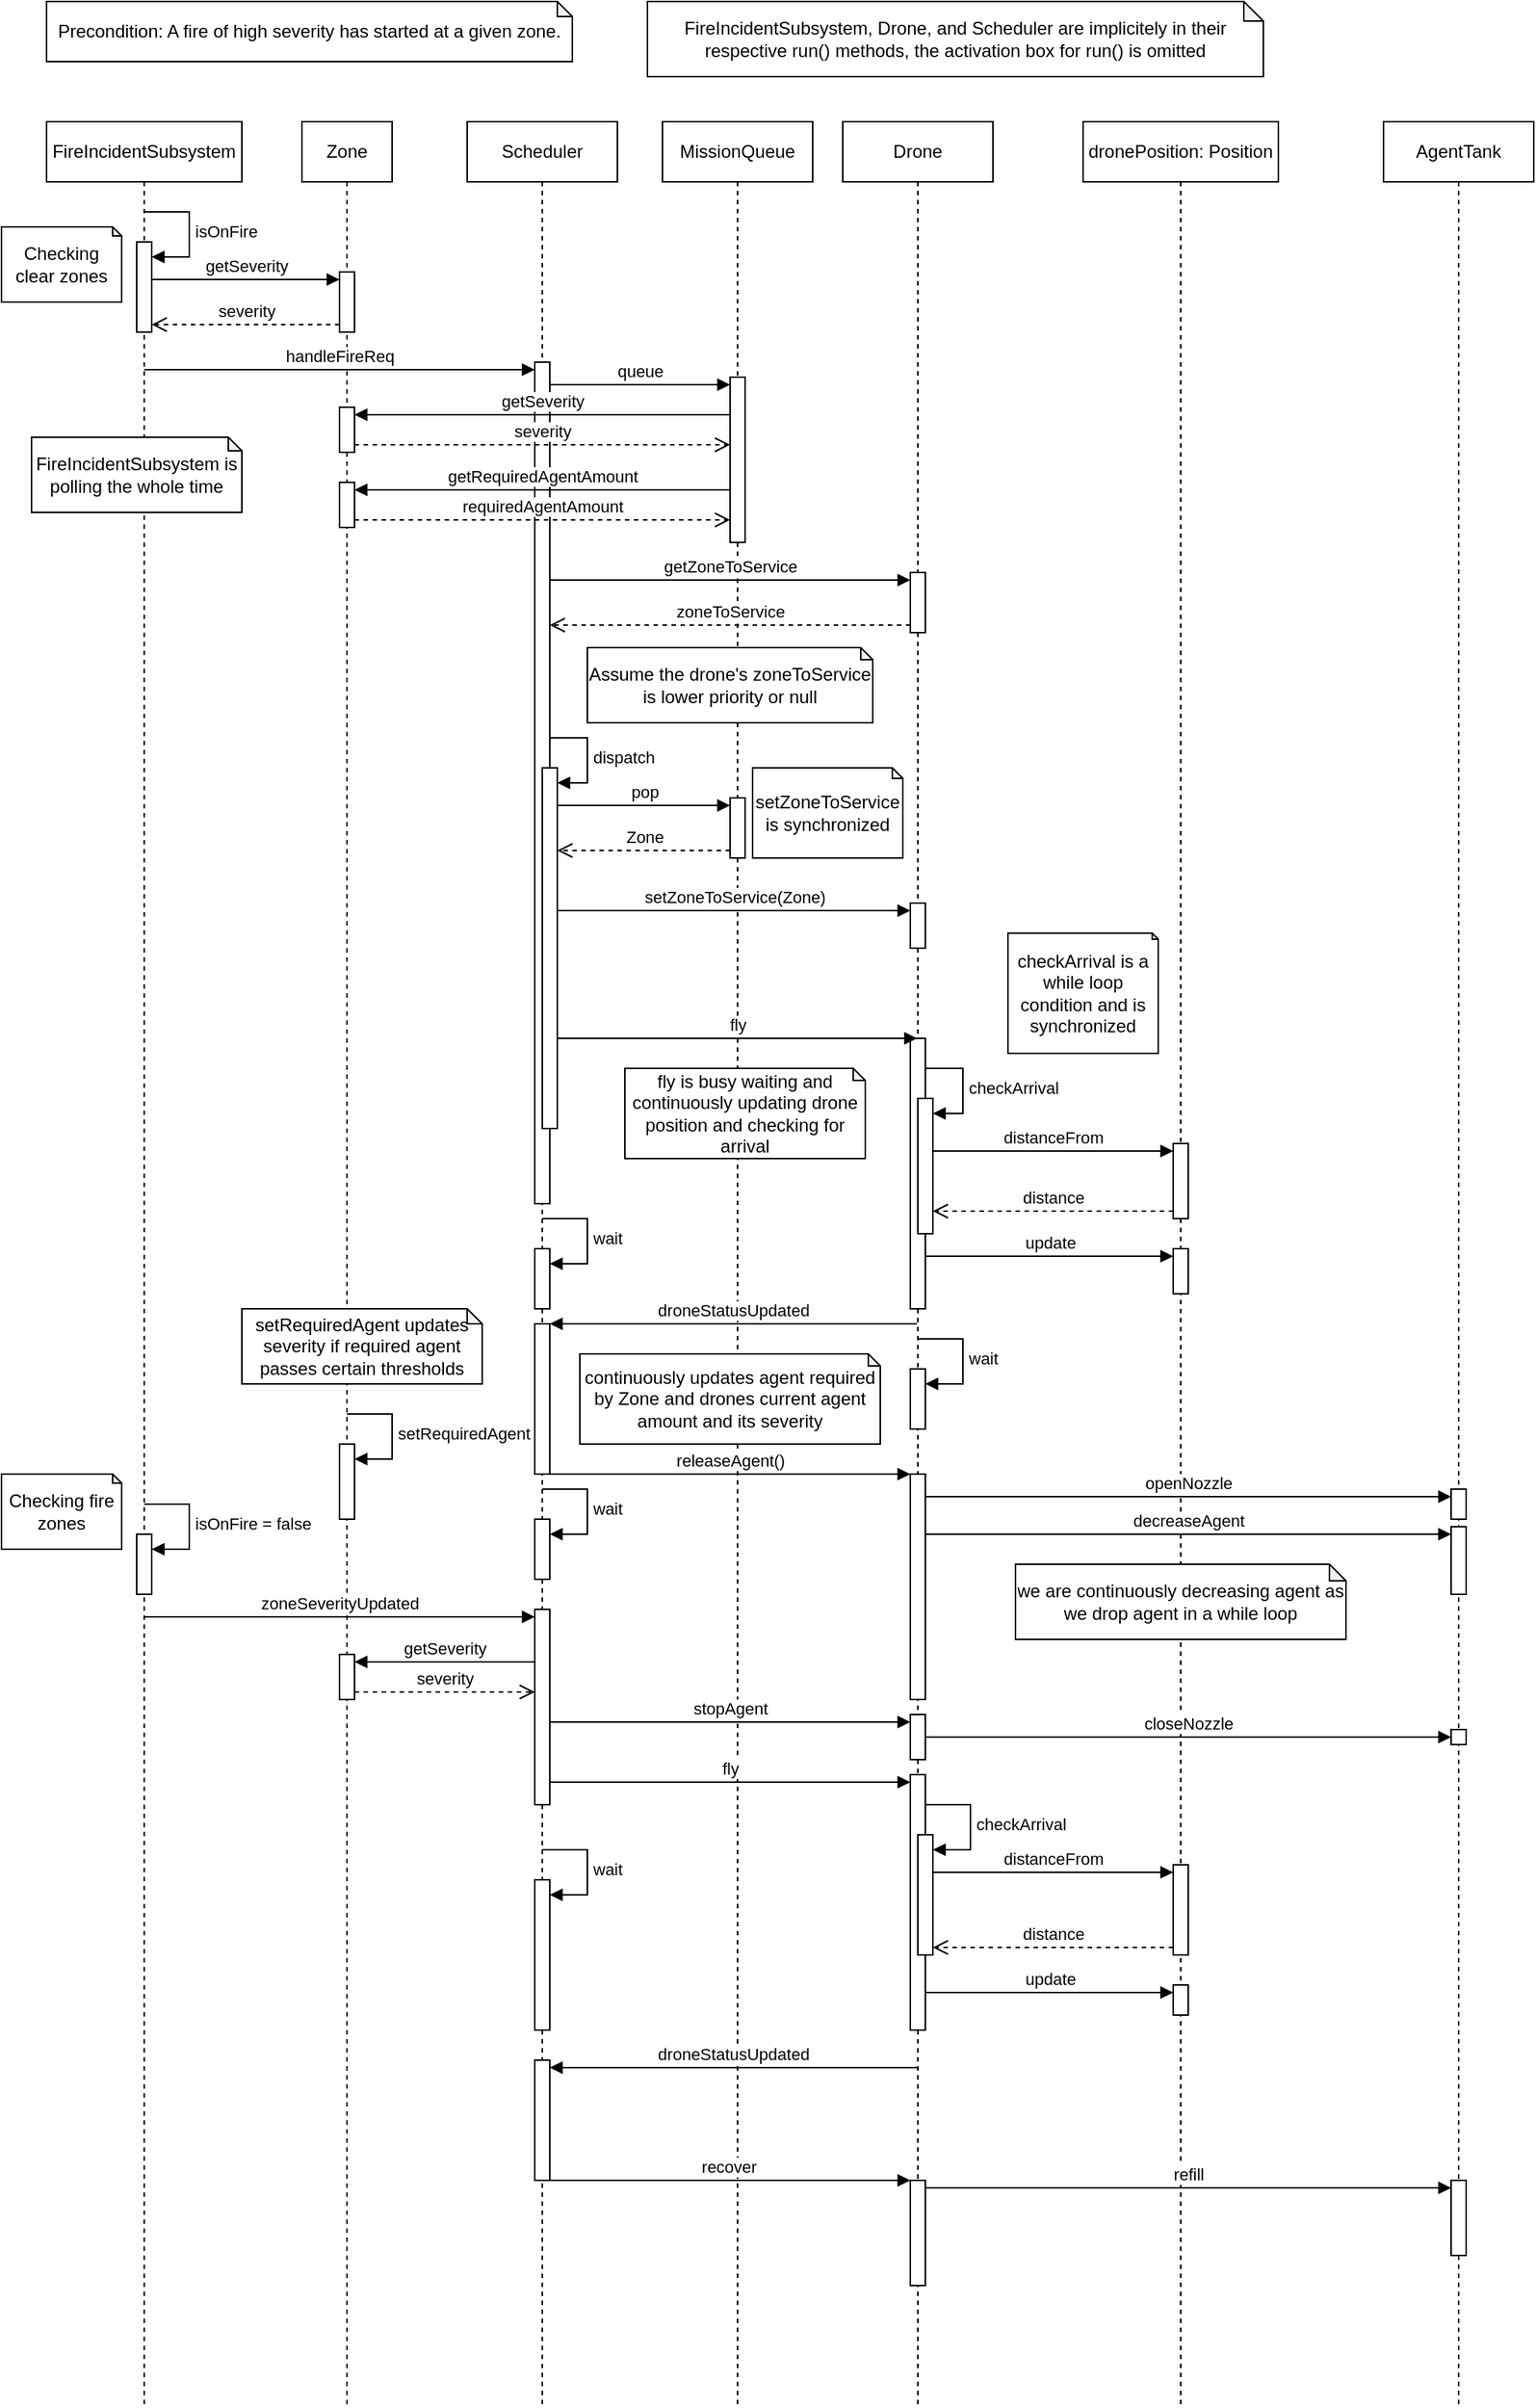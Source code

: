 <mxfile version="26.0.4">
  <diagram name="Page-1" id="2YBvvXClWsGukQMizWep">
    <mxGraphModel dx="1480" dy="866" grid="1" gridSize="10" guides="1" tooltips="1" connect="1" arrows="1" fold="1" page="1" pageScale="1" pageWidth="850" pageHeight="1100" math="0" shadow="0">
      <root>
        <mxCell id="0" />
        <mxCell id="1" parent="0" />
        <mxCell id="GcDJuWTbuOkvY3Uvuqt4-2" value="Precondition: A fire of high severity has started at a given zone." style="shape=note;whiteSpace=wrap;html=1;backgroundOutline=1;darkOpacity=0.05;size=10;" parent="1" vertex="1">
          <mxGeometry x="40" y="40" width="350" height="40" as="geometry" />
        </mxCell>
        <mxCell id="GcDJuWTbuOkvY3Uvuqt4-3" value="FireIncidentSubsystem" style="shape=umlLifeline;perimeter=lifelinePerimeter;whiteSpace=wrap;html=1;container=1;dropTarget=0;collapsible=0;recursiveResize=0;outlineConnect=0;portConstraint=eastwest;newEdgeStyle={&quot;curved&quot;:0,&quot;rounded&quot;:0};" parent="1" vertex="1">
          <mxGeometry x="40" y="120" width="130" height="1520" as="geometry" />
        </mxCell>
        <mxCell id="GcDJuWTbuOkvY3Uvuqt4-4" value="" style="html=1;points=[[0,0,0,0,5],[0,1,0,0,-5],[1,0,0,0,5],[1,1,0,0,-5]];perimeter=orthogonalPerimeter;outlineConnect=0;targetShapes=umlLifeline;portConstraint=eastwest;newEdgeStyle={&quot;curved&quot;:0,&quot;rounded&quot;:0};" parent="GcDJuWTbuOkvY3Uvuqt4-3" vertex="1">
          <mxGeometry x="60" y="80" width="10" height="60" as="geometry" />
        </mxCell>
        <mxCell id="GcDJuWTbuOkvY3Uvuqt4-5" value="isOnFire" style="html=1;align=left;spacingLeft=2;endArrow=block;rounded=0;edgeStyle=orthogonalEdgeStyle;curved=0;rounded=0;" parent="GcDJuWTbuOkvY3Uvuqt4-3" target="GcDJuWTbuOkvY3Uvuqt4-4" edge="1">
          <mxGeometry x="-0.005" relative="1" as="geometry">
            <mxPoint x="65" y="60" as="sourcePoint" />
            <Array as="points">
              <mxPoint x="95" y="90" />
            </Array>
            <mxPoint as="offset" />
          </mxGeometry>
        </mxCell>
        <mxCell id="5X1Nlz9ADcGjgEYF6k70-11" value="" style="html=1;points=[[0,0,0,0,5],[0,1,0,0,-5],[1,0,0,0,5],[1,1,0,0,-5]];perimeter=orthogonalPerimeter;outlineConnect=0;targetShapes=umlLifeline;portConstraint=eastwest;newEdgeStyle={&quot;curved&quot;:0,&quot;rounded&quot;:0};" parent="GcDJuWTbuOkvY3Uvuqt4-3" vertex="1">
          <mxGeometry x="60" y="940" width="10" height="40" as="geometry" />
        </mxCell>
        <mxCell id="5X1Nlz9ADcGjgEYF6k70-12" value="isOnFire = false" style="html=1;align=left;spacingLeft=2;endArrow=block;rounded=0;edgeStyle=orthogonalEdgeStyle;curved=0;rounded=0;" parent="GcDJuWTbuOkvY3Uvuqt4-3" target="5X1Nlz9ADcGjgEYF6k70-11" edge="1">
          <mxGeometry relative="1" as="geometry">
            <mxPoint x="65" y="920" as="sourcePoint" />
            <Array as="points">
              <mxPoint x="95" y="950" />
            </Array>
          </mxGeometry>
        </mxCell>
        <mxCell id="GcDJuWTbuOkvY3Uvuqt4-6" value="Zone" style="shape=umlLifeline;perimeter=lifelinePerimeter;whiteSpace=wrap;html=1;container=1;dropTarget=0;collapsible=0;recursiveResize=0;outlineConnect=0;portConstraint=eastwest;newEdgeStyle={&quot;curved&quot;:0,&quot;rounded&quot;:0};" parent="1" vertex="1">
          <mxGeometry x="210" y="120" width="60" height="1520" as="geometry" />
        </mxCell>
        <mxCell id="GcDJuWTbuOkvY3Uvuqt4-10" value="" style="html=1;points=[[0,0,0,0,5],[0,1,0,0,-5],[1,0,0,0,5],[1,1,0,0,-5]];perimeter=orthogonalPerimeter;outlineConnect=0;targetShapes=umlLifeline;portConstraint=eastwest;newEdgeStyle={&quot;curved&quot;:0,&quot;rounded&quot;:0};" parent="GcDJuWTbuOkvY3Uvuqt4-6" vertex="1">
          <mxGeometry x="25" y="100" width="10" height="40" as="geometry" />
        </mxCell>
        <mxCell id="GcDJuWTbuOkvY3Uvuqt4-29" value="" style="html=1;points=[[0,0,0,0,5],[0,1,0,0,-5],[1,0,0,0,5],[1,1,0,0,-5]];perimeter=orthogonalPerimeter;outlineConnect=0;targetShapes=umlLifeline;portConstraint=eastwest;newEdgeStyle={&quot;curved&quot;:0,&quot;rounded&quot;:0};" parent="GcDJuWTbuOkvY3Uvuqt4-6" vertex="1">
          <mxGeometry x="25" y="190" width="10" height="30" as="geometry" />
        </mxCell>
        <mxCell id="GcDJuWTbuOkvY3Uvuqt4-32" value="" style="html=1;points=[[0,0,0,0,5],[0,1,0,0,-5],[1,0,0,0,5],[1,1,0,0,-5]];perimeter=orthogonalPerimeter;outlineConnect=0;targetShapes=umlLifeline;portConstraint=eastwest;newEdgeStyle={&quot;curved&quot;:0,&quot;rounded&quot;:0};" parent="GcDJuWTbuOkvY3Uvuqt4-6" vertex="1">
          <mxGeometry x="25" y="240" width="10" height="30" as="geometry" />
        </mxCell>
        <mxCell id="5X1Nlz9ADcGjgEYF6k70-6" value="" style="html=1;points=[[0,0,0,0,5],[0,1,0,0,-5],[1,0,0,0,5],[1,1,0,0,-5]];perimeter=orthogonalPerimeter;outlineConnect=0;targetShapes=umlLifeline;portConstraint=eastwest;newEdgeStyle={&quot;curved&quot;:0,&quot;rounded&quot;:0};" parent="GcDJuWTbuOkvY3Uvuqt4-6" vertex="1">
          <mxGeometry x="25" y="880" width="10" height="50" as="geometry" />
        </mxCell>
        <mxCell id="5X1Nlz9ADcGjgEYF6k70-7" value="setRequiredAgent" style="html=1;align=left;spacingLeft=2;endArrow=block;rounded=0;edgeStyle=orthogonalEdgeStyle;curved=0;rounded=0;" parent="GcDJuWTbuOkvY3Uvuqt4-6" target="5X1Nlz9ADcGjgEYF6k70-6" edge="1">
          <mxGeometry relative="1" as="geometry">
            <mxPoint x="30" y="860" as="sourcePoint" />
            <Array as="points">
              <mxPoint x="60" y="890" />
            </Array>
          </mxGeometry>
        </mxCell>
        <mxCell id="5X1Nlz9ADcGjgEYF6k70-31" value="" style="html=1;points=[[0,0,0,0,5],[0,1,0,0,-5],[1,0,0,0,5],[1,1,0,0,-5]];perimeter=orthogonalPerimeter;outlineConnect=0;targetShapes=umlLifeline;portConstraint=eastwest;newEdgeStyle={&quot;curved&quot;:0,&quot;rounded&quot;:0};" parent="GcDJuWTbuOkvY3Uvuqt4-6" vertex="1">
          <mxGeometry x="25" y="1020" width="10" height="30" as="geometry" />
        </mxCell>
        <mxCell id="GcDJuWTbuOkvY3Uvuqt4-11" value="getSeverity" style="html=1;verticalAlign=bottom;endArrow=block;curved=0;rounded=0;entryX=0;entryY=0;entryDx=0;entryDy=5;" parent="1" source="GcDJuWTbuOkvY3Uvuqt4-4" target="GcDJuWTbuOkvY3Uvuqt4-10" edge="1">
          <mxGeometry relative="1" as="geometry">
            <mxPoint x="120" y="225" as="sourcePoint" />
          </mxGeometry>
        </mxCell>
        <mxCell id="GcDJuWTbuOkvY3Uvuqt4-12" value="severity" style="html=1;verticalAlign=bottom;endArrow=open;dashed=1;endSize=8;curved=0;rounded=0;exitX=0;exitY=1;exitDx=0;exitDy=-5;" parent="1" source="GcDJuWTbuOkvY3Uvuqt4-10" target="GcDJuWTbuOkvY3Uvuqt4-4" edge="1">
          <mxGeometry relative="1" as="geometry">
            <mxPoint x="170" y="375" as="targetPoint" />
          </mxGeometry>
        </mxCell>
        <mxCell id="GcDJuWTbuOkvY3Uvuqt4-13" value="Scheduler" style="shape=umlLifeline;perimeter=lifelinePerimeter;whiteSpace=wrap;html=1;container=1;dropTarget=0;collapsible=0;recursiveResize=0;outlineConnect=0;portConstraint=eastwest;newEdgeStyle={&quot;curved&quot;:0,&quot;rounded&quot;:0};" parent="1" vertex="1">
          <mxGeometry x="320" y="120" width="100" height="1520" as="geometry" />
        </mxCell>
        <mxCell id="GcDJuWTbuOkvY3Uvuqt4-19" value="" style="html=1;points=[[0,0,0,0,5],[0,1,0,0,-5],[1,0,0,0,5],[1,1,0,0,-5]];perimeter=orthogonalPerimeter;outlineConnect=0;targetShapes=umlLifeline;portConstraint=eastwest;newEdgeStyle={&quot;curved&quot;:0,&quot;rounded&quot;:0};" parent="GcDJuWTbuOkvY3Uvuqt4-13" vertex="1">
          <mxGeometry x="45" y="160" width="10" height="560" as="geometry" />
        </mxCell>
        <mxCell id="OGIOZ73txC15fw0lNIbK-7" value="" style="html=1;points=[[0,0,0,0,5],[0,1,0,0,-5],[1,0,0,0,5],[1,1,0,0,-5]];perimeter=orthogonalPerimeter;outlineConnect=0;targetShapes=umlLifeline;portConstraint=eastwest;newEdgeStyle={&quot;curved&quot;:0,&quot;rounded&quot;:0};" parent="GcDJuWTbuOkvY3Uvuqt4-13" vertex="1">
          <mxGeometry x="50" y="430" width="10" height="240" as="geometry" />
        </mxCell>
        <mxCell id="OGIOZ73txC15fw0lNIbK-8" value="dispatch" style="html=1;align=left;spacingLeft=2;endArrow=block;rounded=0;edgeStyle=orthogonalEdgeStyle;curved=0;rounded=0;" parent="GcDJuWTbuOkvY3Uvuqt4-13" target="OGIOZ73txC15fw0lNIbK-7" edge="1">
          <mxGeometry relative="1" as="geometry">
            <mxPoint x="55" y="410" as="sourcePoint" />
            <Array as="points">
              <mxPoint x="80" y="410" />
              <mxPoint x="80" y="440" />
            </Array>
          </mxGeometry>
        </mxCell>
        <mxCell id="OGIOZ73txC15fw0lNIbK-67" value="" style="html=1;points=[[0,0,0,0,5],[0,1,0,0,-5],[1,0,0,0,5],[1,1,0,0,-5]];perimeter=orthogonalPerimeter;outlineConnect=0;targetShapes=umlLifeline;portConstraint=eastwest;newEdgeStyle={&quot;curved&quot;:0,&quot;rounded&quot;:0};" parent="GcDJuWTbuOkvY3Uvuqt4-13" vertex="1">
          <mxGeometry x="45" y="800" width="10" height="100" as="geometry" />
        </mxCell>
        <mxCell id="5X1Nlz9ADcGjgEYF6k70-3" value="" style="html=1;points=[[0,0,0,0,5],[0,1,0,0,-5],[1,0,0,0,5],[1,1,0,0,-5]];perimeter=orthogonalPerimeter;outlineConnect=0;targetShapes=umlLifeline;portConstraint=eastwest;newEdgeStyle={&quot;curved&quot;:0,&quot;rounded&quot;:0};" parent="GcDJuWTbuOkvY3Uvuqt4-13" vertex="1">
          <mxGeometry x="45" y="750" width="10" height="40" as="geometry" />
        </mxCell>
        <mxCell id="5X1Nlz9ADcGjgEYF6k70-4" value="wait" style="html=1;align=left;spacingLeft=2;endArrow=block;rounded=0;edgeStyle=orthogonalEdgeStyle;curved=0;rounded=0;" parent="GcDJuWTbuOkvY3Uvuqt4-13" target="5X1Nlz9ADcGjgEYF6k70-3" edge="1">
          <mxGeometry relative="1" as="geometry">
            <mxPoint x="50" y="730" as="sourcePoint" />
            <Array as="points">
              <mxPoint x="80" y="760" />
            </Array>
          </mxGeometry>
        </mxCell>
        <mxCell id="5X1Nlz9ADcGjgEYF6k70-15" value="" style="html=1;points=[[0,0,0,0,5],[0,1,0,0,-5],[1,0,0,0,5],[1,1,0,0,-5]];perimeter=orthogonalPerimeter;outlineConnect=0;targetShapes=umlLifeline;portConstraint=eastwest;newEdgeStyle={&quot;curved&quot;:0,&quot;rounded&quot;:0};" parent="GcDJuWTbuOkvY3Uvuqt4-13" vertex="1">
          <mxGeometry x="45" y="990" width="10" height="130" as="geometry" />
        </mxCell>
        <mxCell id="5X1Nlz9ADcGjgEYF6k70-23" value="" style="html=1;points=[[0,0,0,0,5],[0,1,0,0,-5],[1,0,0,0,5],[1,1,0,0,-5]];perimeter=orthogonalPerimeter;outlineConnect=0;targetShapes=umlLifeline;portConstraint=eastwest;newEdgeStyle={&quot;curved&quot;:0,&quot;rounded&quot;:0};" parent="GcDJuWTbuOkvY3Uvuqt4-13" vertex="1">
          <mxGeometry x="45" y="930" width="10" height="40" as="geometry" />
        </mxCell>
        <mxCell id="5X1Nlz9ADcGjgEYF6k70-24" value="wait" style="html=1;align=left;spacingLeft=2;endArrow=block;rounded=0;edgeStyle=orthogonalEdgeStyle;curved=0;rounded=0;" parent="GcDJuWTbuOkvY3Uvuqt4-13" target="5X1Nlz9ADcGjgEYF6k70-23" edge="1">
          <mxGeometry relative="1" as="geometry">
            <mxPoint x="50" y="910" as="sourcePoint" />
            <Array as="points">
              <mxPoint x="80" y="940" />
            </Array>
          </mxGeometry>
        </mxCell>
        <mxCell id="5X1Nlz9ADcGjgEYF6k70-49" value="" style="html=1;points=[[0,0,0,0,5],[0,1,0,0,-5],[1,0,0,0,5],[1,1,0,0,-5]];perimeter=orthogonalPerimeter;outlineConnect=0;targetShapes=umlLifeline;portConstraint=eastwest;newEdgeStyle={&quot;curved&quot;:0,&quot;rounded&quot;:0};" parent="GcDJuWTbuOkvY3Uvuqt4-13" vertex="1">
          <mxGeometry x="45" y="1170" width="10" height="100" as="geometry" />
        </mxCell>
        <mxCell id="5X1Nlz9ADcGjgEYF6k70-50" value="wait" style="html=1;align=left;spacingLeft=2;endArrow=block;rounded=0;edgeStyle=orthogonalEdgeStyle;curved=0;rounded=0;" parent="GcDJuWTbuOkvY3Uvuqt4-13" target="5X1Nlz9ADcGjgEYF6k70-49" edge="1">
          <mxGeometry relative="1" as="geometry">
            <mxPoint x="50" y="1150" as="sourcePoint" />
            <Array as="points">
              <mxPoint x="80" y="1180" />
            </Array>
          </mxGeometry>
        </mxCell>
        <mxCell id="5X1Nlz9ADcGjgEYF6k70-51" value="" style="html=1;points=[[0,0,0,0,5],[0,1,0,0,-5],[1,0,0,0,5],[1,1,0,0,-5]];perimeter=orthogonalPerimeter;outlineConnect=0;targetShapes=umlLifeline;portConstraint=eastwest;newEdgeStyle={&quot;curved&quot;:0,&quot;rounded&quot;:0};" parent="GcDJuWTbuOkvY3Uvuqt4-13" vertex="1">
          <mxGeometry x="45" y="1290" width="10" height="80" as="geometry" />
        </mxCell>
        <mxCell id="GcDJuWTbuOkvY3Uvuqt4-20" value="handleFireReq" style="html=1;verticalAlign=bottom;endArrow=block;curved=0;rounded=0;entryX=0;entryY=0;entryDx=0;entryDy=5;" parent="1" source="GcDJuWTbuOkvY3Uvuqt4-3" target="GcDJuWTbuOkvY3Uvuqt4-19" edge="1">
          <mxGeometry relative="1" as="geometry">
            <mxPoint x="300" y="285" as="sourcePoint" />
          </mxGeometry>
        </mxCell>
        <mxCell id="GcDJuWTbuOkvY3Uvuqt4-22" value="MissionQueue" style="shape=umlLifeline;perimeter=lifelinePerimeter;whiteSpace=wrap;html=1;container=1;dropTarget=0;collapsible=0;recursiveResize=0;outlineConnect=0;portConstraint=eastwest;newEdgeStyle={&quot;curved&quot;:0,&quot;rounded&quot;:0};" parent="1" vertex="1">
          <mxGeometry x="450" y="120" width="100" height="1520" as="geometry" />
        </mxCell>
        <mxCell id="GcDJuWTbuOkvY3Uvuqt4-23" value="" style="html=1;points=[[0,0,0,0,5],[0,1,0,0,-5],[1,0,0,0,5],[1,1,0,0,-5]];perimeter=orthogonalPerimeter;outlineConnect=0;targetShapes=umlLifeline;portConstraint=eastwest;newEdgeStyle={&quot;curved&quot;:0,&quot;rounded&quot;:0};" parent="GcDJuWTbuOkvY3Uvuqt4-22" vertex="1">
          <mxGeometry x="45" y="170" width="10" height="110" as="geometry" />
        </mxCell>
        <mxCell id="OGIOZ73txC15fw0lNIbK-55" value="" style="html=1;points=[[0,0,0,0,5],[0,1,0,0,-5],[1,0,0,0,5],[1,1,0,0,-5]];perimeter=orthogonalPerimeter;outlineConnect=0;targetShapes=umlLifeline;portConstraint=eastwest;newEdgeStyle={&quot;curved&quot;:0,&quot;rounded&quot;:0};" parent="GcDJuWTbuOkvY3Uvuqt4-22" vertex="1">
          <mxGeometry x="45" y="450" width="10" height="40" as="geometry" />
        </mxCell>
        <mxCell id="GcDJuWTbuOkvY3Uvuqt4-24" value="queue" style="html=1;verticalAlign=bottom;endArrow=block;curved=0;rounded=0;entryX=0;entryY=0;entryDx=0;entryDy=5;" parent="1" source="GcDJuWTbuOkvY3Uvuqt4-19" target="GcDJuWTbuOkvY3Uvuqt4-23" edge="1">
          <mxGeometry relative="1" as="geometry">
            <mxPoint x="390" y="295" as="sourcePoint" />
          </mxGeometry>
        </mxCell>
        <mxCell id="GcDJuWTbuOkvY3Uvuqt4-30" value="getSeverity" style="html=1;verticalAlign=bottom;endArrow=block;curved=0;rounded=0;entryX=1;entryY=0;entryDx=0;entryDy=5;" parent="1" source="GcDJuWTbuOkvY3Uvuqt4-23" target="GcDJuWTbuOkvY3Uvuqt4-29" edge="1">
          <mxGeometry relative="1" as="geometry">
            <mxPoint x="180" y="315" as="sourcePoint" />
          </mxGeometry>
        </mxCell>
        <mxCell id="GcDJuWTbuOkvY3Uvuqt4-31" value="severity" style="html=1;verticalAlign=bottom;endArrow=open;dashed=1;endSize=8;curved=0;rounded=0;exitX=1;exitY=1;exitDx=0;exitDy=-5;" parent="1" source="GcDJuWTbuOkvY3Uvuqt4-29" target="GcDJuWTbuOkvY3Uvuqt4-23" edge="1">
          <mxGeometry relative="1" as="geometry">
            <mxPoint x="180" y="385" as="targetPoint" />
          </mxGeometry>
        </mxCell>
        <mxCell id="GcDJuWTbuOkvY3Uvuqt4-33" value="getRequiredAgentAmount" style="html=1;verticalAlign=bottom;endArrow=block;curved=0;rounded=0;entryX=1;entryY=0;entryDx=0;entryDy=5;" parent="1" source="GcDJuWTbuOkvY3Uvuqt4-23" target="GcDJuWTbuOkvY3Uvuqt4-32" edge="1">
          <mxGeometry relative="1" as="geometry">
            <mxPoint x="490" y="355" as="sourcePoint" />
          </mxGeometry>
        </mxCell>
        <mxCell id="GcDJuWTbuOkvY3Uvuqt4-34" value="requiredAgentAmount" style="html=1;verticalAlign=bottom;endArrow=open;dashed=1;endSize=8;curved=0;rounded=0;exitX=1;exitY=1;exitDx=0;exitDy=-5;" parent="1" source="GcDJuWTbuOkvY3Uvuqt4-32" target="GcDJuWTbuOkvY3Uvuqt4-23" edge="1">
          <mxGeometry relative="1" as="geometry">
            <mxPoint x="490" y="375" as="targetPoint" />
          </mxGeometry>
        </mxCell>
        <mxCell id="GcDJuWTbuOkvY3Uvuqt4-35" value="Drone" style="shape=umlLifeline;perimeter=lifelinePerimeter;whiteSpace=wrap;html=1;container=1;dropTarget=0;collapsible=0;recursiveResize=0;outlineConnect=0;portConstraint=eastwest;newEdgeStyle={&quot;curved&quot;:0,&quot;rounded&quot;:0};" parent="1" vertex="1">
          <mxGeometry x="570" y="120" width="100" height="1520" as="geometry" />
        </mxCell>
        <mxCell id="OGIOZ73txC15fw0lNIbK-4" value="" style="html=1;points=[[0,0,0,0,5],[0,1,0,0,-5],[1,0,0,0,5],[1,1,0,0,-5]];perimeter=orthogonalPerimeter;outlineConnect=0;targetShapes=umlLifeline;portConstraint=eastwest;newEdgeStyle={&quot;curved&quot;:0,&quot;rounded&quot;:0};" parent="GcDJuWTbuOkvY3Uvuqt4-35" vertex="1">
          <mxGeometry x="45" y="300" width="10" height="40" as="geometry" />
        </mxCell>
        <mxCell id="OGIOZ73txC15fw0lNIbK-43" value="" style="html=1;points=[[0,0,0,0,5],[0,1,0,0,-5],[1,0,0,0,5],[1,1,0,0,-5]];perimeter=orthogonalPerimeter;outlineConnect=0;targetShapes=umlLifeline;portConstraint=eastwest;newEdgeStyle={&quot;curved&quot;:0,&quot;rounded&quot;:0};" parent="GcDJuWTbuOkvY3Uvuqt4-35" vertex="1">
          <mxGeometry x="45" y="520" width="10" height="30" as="geometry" />
        </mxCell>
        <mxCell id="OGIOZ73txC15fw0lNIbK-47" value="" style="html=1;points=[[0,0,0,0,5],[0,1,0,0,-5],[1,0,0,0,5],[1,1,0,0,-5]];perimeter=orthogonalPerimeter;outlineConnect=0;targetShapes=umlLifeline;portConstraint=eastwest;newEdgeStyle={&quot;curved&quot;:0,&quot;rounded&quot;:0};" parent="GcDJuWTbuOkvY3Uvuqt4-35" vertex="1">
          <mxGeometry x="45" y="610" width="10" height="180" as="geometry" />
        </mxCell>
        <mxCell id="OGIOZ73txC15fw0lNIbK-59" value="" style="html=1;points=[[0,0,0,0,5],[0,1,0,0,-5],[1,0,0,0,5],[1,1,0,0,-5]];perimeter=orthogonalPerimeter;outlineConnect=0;targetShapes=umlLifeline;portConstraint=eastwest;newEdgeStyle={&quot;curved&quot;:0,&quot;rounded&quot;:0};" parent="GcDJuWTbuOkvY3Uvuqt4-35" vertex="1">
          <mxGeometry x="50" y="650" width="10" height="90" as="geometry" />
        </mxCell>
        <mxCell id="OGIOZ73txC15fw0lNIbK-60" value="checkArrival" style="html=1;align=left;spacingLeft=2;endArrow=block;rounded=0;edgeStyle=orthogonalEdgeStyle;curved=0;rounded=0;" parent="GcDJuWTbuOkvY3Uvuqt4-35" source="OGIOZ73txC15fw0lNIbK-47" target="OGIOZ73txC15fw0lNIbK-59" edge="1">
          <mxGeometry relative="1" as="geometry">
            <mxPoint x="60" y="630" as="sourcePoint" />
            <Array as="points">
              <mxPoint x="80" y="630" />
              <mxPoint x="80" y="660" />
            </Array>
          </mxGeometry>
        </mxCell>
        <mxCell id="5X1Nlz9ADcGjgEYF6k70-5" value="" style="html=1;points=[[0,0,0,0,5],[0,1,0,0,-5],[1,0,0,0,5],[1,1,0,0,-5]];perimeter=orthogonalPerimeter;outlineConnect=0;targetShapes=umlLifeline;portConstraint=eastwest;newEdgeStyle={&quot;curved&quot;:0,&quot;rounded&quot;:0};" parent="GcDJuWTbuOkvY3Uvuqt4-35" vertex="1">
          <mxGeometry x="45" y="900" width="10" height="150" as="geometry" />
        </mxCell>
        <mxCell id="5X1Nlz9ADcGjgEYF6k70-20" value="" style="html=1;points=[[0,0,0,0,5],[0,1,0,0,-5],[1,0,0,0,5],[1,1,0,0,-5]];perimeter=orthogonalPerimeter;outlineConnect=0;targetShapes=umlLifeline;portConstraint=eastwest;newEdgeStyle={&quot;curved&quot;:0,&quot;rounded&quot;:0};" parent="GcDJuWTbuOkvY3Uvuqt4-35" vertex="1">
          <mxGeometry x="45" y="830" width="10" height="40" as="geometry" />
        </mxCell>
        <mxCell id="5X1Nlz9ADcGjgEYF6k70-21" value="wait" style="html=1;align=left;spacingLeft=2;endArrow=block;rounded=0;edgeStyle=orthogonalEdgeStyle;curved=0;rounded=0;" parent="GcDJuWTbuOkvY3Uvuqt4-35" target="5X1Nlz9ADcGjgEYF6k70-20" edge="1">
          <mxGeometry relative="1" as="geometry">
            <mxPoint x="50" y="810" as="sourcePoint" />
            <Array as="points">
              <mxPoint x="80" y="840" />
            </Array>
          </mxGeometry>
        </mxCell>
        <mxCell id="5X1Nlz9ADcGjgEYF6k70-34" value="" style="html=1;points=[[0,0,0,0,5],[0,1,0,0,-5],[1,0,0,0,5],[1,1,0,0,-5]];perimeter=orthogonalPerimeter;outlineConnect=0;targetShapes=umlLifeline;portConstraint=eastwest;newEdgeStyle={&quot;curved&quot;:0,&quot;rounded&quot;:0};" parent="GcDJuWTbuOkvY3Uvuqt4-35" vertex="1">
          <mxGeometry x="45" y="1060" width="10" height="30" as="geometry" />
        </mxCell>
        <mxCell id="5X1Nlz9ADcGjgEYF6k70-38" value="" style="html=1;points=[[0,0,0,0,5],[0,1,0,0,-5],[1,0,0,0,5],[1,1,0,0,-5]];perimeter=orthogonalPerimeter;outlineConnect=0;targetShapes=umlLifeline;portConstraint=eastwest;newEdgeStyle={&quot;curved&quot;:0,&quot;rounded&quot;:0};" parent="GcDJuWTbuOkvY3Uvuqt4-35" vertex="1">
          <mxGeometry x="45" y="1100" width="10" height="170" as="geometry" />
        </mxCell>
        <mxCell id="5X1Nlz9ADcGjgEYF6k70-42" value="checkArrival" style="html=1;align=left;spacingLeft=2;endArrow=block;rounded=0;edgeStyle=orthogonalEdgeStyle;curved=0;rounded=0;" parent="GcDJuWTbuOkvY3Uvuqt4-35" target="5X1Nlz9ADcGjgEYF6k70-41" edge="1">
          <mxGeometry relative="1" as="geometry">
            <mxPoint x="55" y="1120" as="sourcePoint" />
            <Array as="points">
              <mxPoint x="85" y="1150" />
            </Array>
          </mxGeometry>
        </mxCell>
        <mxCell id="5X1Nlz9ADcGjgEYF6k70-41" value="" style="html=1;points=[[0,0,0,0,5],[0,1,0,0,-5],[1,0,0,0,5],[1,1,0,0,-5]];perimeter=orthogonalPerimeter;outlineConnect=0;targetShapes=umlLifeline;portConstraint=eastwest;newEdgeStyle={&quot;curved&quot;:0,&quot;rounded&quot;:0};" parent="GcDJuWTbuOkvY3Uvuqt4-35" vertex="1">
          <mxGeometry x="50" y="1140" width="10" height="80" as="geometry" />
        </mxCell>
        <mxCell id="5X1Nlz9ADcGjgEYF6k70-55" value="" style="html=1;points=[[0,0,0,0,5],[0,1,0,0,-5],[1,0,0,0,5],[1,1,0,0,-5]];perimeter=orthogonalPerimeter;outlineConnect=0;targetShapes=umlLifeline;portConstraint=eastwest;newEdgeStyle={&quot;curved&quot;:0,&quot;rounded&quot;:0};" parent="GcDJuWTbuOkvY3Uvuqt4-35" vertex="1">
          <mxGeometry x="45" y="1370" width="10" height="70" as="geometry" />
        </mxCell>
        <mxCell id="OGIOZ73txC15fw0lNIbK-5" value="getZoneToService" style="html=1;verticalAlign=bottom;endArrow=block;curved=0;rounded=0;entryX=0;entryY=0;entryDx=0;entryDy=5;" parent="1" source="GcDJuWTbuOkvY3Uvuqt4-19" target="OGIOZ73txC15fw0lNIbK-4" edge="1">
          <mxGeometry relative="1" as="geometry">
            <mxPoint x="510" y="425" as="sourcePoint" />
          </mxGeometry>
        </mxCell>
        <mxCell id="OGIOZ73txC15fw0lNIbK-6" value="zoneToService" style="html=1;verticalAlign=bottom;endArrow=open;dashed=1;endSize=8;curved=0;rounded=0;exitX=0;exitY=1;exitDx=0;exitDy=-5;" parent="1" source="OGIOZ73txC15fw0lNIbK-4" target="GcDJuWTbuOkvY3Uvuqt4-19" edge="1">
          <mxGeometry relative="1" as="geometry">
            <mxPoint x="510" y="495" as="targetPoint" />
          </mxGeometry>
        </mxCell>
        <mxCell id="OGIOZ73txC15fw0lNIbK-9" value="Assume the drone&#39;s zoneToService is lower priority or null" style="shape=note;whiteSpace=wrap;html=1;backgroundOutline=1;darkOpacity=0.05;size=8;" parent="1" vertex="1">
          <mxGeometry x="400" y="470" width="190" height="50" as="geometry" />
        </mxCell>
        <mxCell id="OGIOZ73txC15fw0lNIbK-21" value="fly is busy waiting and continuously updating drone position and checking for arrival" style="shape=note;whiteSpace=wrap;html=1;backgroundOutline=1;darkOpacity=0.05;size=8;" parent="1" vertex="1">
          <mxGeometry x="425" y="750" width="160" height="60" as="geometry" />
        </mxCell>
        <mxCell id="OGIOZ73txC15fw0lNIbK-22" value="dronePosition: Position" style="shape=umlLifeline;perimeter=lifelinePerimeter;whiteSpace=wrap;html=1;container=1;dropTarget=0;collapsible=0;recursiveResize=0;outlineConnect=0;portConstraint=eastwest;newEdgeStyle={&quot;curved&quot;:0,&quot;rounded&quot;:0};" parent="1" vertex="1">
          <mxGeometry x="730" y="120" width="130" height="1520" as="geometry" />
        </mxCell>
        <mxCell id="OGIOZ73txC15fw0lNIbK-24" value="" style="html=1;points=[[0,0,0,0,5],[0,1,0,0,-5],[1,0,0,0,5],[1,1,0,0,-5]];perimeter=orthogonalPerimeter;outlineConnect=0;targetShapes=umlLifeline;portConstraint=eastwest;newEdgeStyle={&quot;curved&quot;:0,&quot;rounded&quot;:0};" parent="OGIOZ73txC15fw0lNIbK-22" vertex="1">
          <mxGeometry x="60" y="750" width="10" height="30" as="geometry" />
        </mxCell>
        <mxCell id="OGIOZ73txC15fw0lNIbK-38" value="" style="html=1;points=[[0,0,0,0,5],[0,1,0,0,-5],[1,0,0,0,5],[1,1,0,0,-5]];perimeter=orthogonalPerimeter;outlineConnect=0;targetShapes=umlLifeline;portConstraint=eastwest;newEdgeStyle={&quot;curved&quot;:0,&quot;rounded&quot;:0};" parent="OGIOZ73txC15fw0lNIbK-22" vertex="1">
          <mxGeometry x="60" y="680" width="10" height="50" as="geometry" />
        </mxCell>
        <mxCell id="5X1Nlz9ADcGjgEYF6k70-43" value="" style="html=1;points=[[0,0,0,0,5],[0,1,0,0,-5],[1,0,0,0,5],[1,1,0,0,-5]];perimeter=orthogonalPerimeter;outlineConnect=0;targetShapes=umlLifeline;portConstraint=eastwest;newEdgeStyle={&quot;curved&quot;:0,&quot;rounded&quot;:0};" parent="OGIOZ73txC15fw0lNIbK-22" vertex="1">
          <mxGeometry x="60" y="1160" width="10" height="60" as="geometry" />
        </mxCell>
        <mxCell id="5X1Nlz9ADcGjgEYF6k70-46" value="" style="html=1;points=[[0,0,0,0,5],[0,1,0,0,-5],[1,0,0,0,5],[1,1,0,0,-5]];perimeter=orthogonalPerimeter;outlineConnect=0;targetShapes=umlLifeline;portConstraint=eastwest;newEdgeStyle={&quot;curved&quot;:0,&quot;rounded&quot;:0};" parent="OGIOZ73txC15fw0lNIbK-22" vertex="1">
          <mxGeometry x="60" y="1240" width="10" height="20" as="geometry" />
        </mxCell>
        <mxCell id="OGIOZ73txC15fw0lNIbK-40" value="distance" style="html=1;verticalAlign=bottom;endArrow=open;dashed=1;endSize=8;curved=0;rounded=0;exitX=0;exitY=1;exitDx=0;exitDy=-5;" parent="1" source="OGIOZ73txC15fw0lNIbK-38" target="OGIOZ73txC15fw0lNIbK-59" edge="1">
          <mxGeometry relative="1" as="geometry">
            <mxPoint x="630" y="845" as="targetPoint" />
          </mxGeometry>
        </mxCell>
        <mxCell id="OGIOZ73txC15fw0lNIbK-25" value="update" style="html=1;verticalAlign=bottom;endArrow=block;curved=0;rounded=0;entryX=0;entryY=0;entryDx=0;entryDy=5;" parent="1" source="OGIOZ73txC15fw0lNIbK-47" target="OGIOZ73txC15fw0lNIbK-24" edge="1">
          <mxGeometry relative="1" as="geometry">
            <mxPoint x="630" y="875" as="sourcePoint" />
          </mxGeometry>
        </mxCell>
        <mxCell id="OGIOZ73txC15fw0lNIbK-39" value="distanceFrom" style="html=1;verticalAlign=bottom;endArrow=block;curved=0;rounded=0;entryX=0;entryY=0;entryDx=0;entryDy=5;" parent="1" source="OGIOZ73txC15fw0lNIbK-59" target="OGIOZ73txC15fw0lNIbK-38" edge="1">
          <mxGeometry relative="1" as="geometry">
            <mxPoint x="640" y="825" as="sourcePoint" />
          </mxGeometry>
        </mxCell>
        <mxCell id="OGIOZ73txC15fw0lNIbK-44" value="setZoneToService(Zone)" style="html=1;verticalAlign=bottom;endArrow=block;curved=0;rounded=0;entryX=0;entryY=0;entryDx=0;entryDy=5;" parent="1" source="OGIOZ73txC15fw0lNIbK-7" target="OGIOZ73txC15fw0lNIbK-43" edge="1">
          <mxGeometry relative="1" as="geometry">
            <mxPoint x="380" y="585" as="sourcePoint" />
          </mxGeometry>
        </mxCell>
        <mxCell id="OGIOZ73txC15fw0lNIbK-56" value="pop" style="html=1;verticalAlign=bottom;endArrow=block;curved=0;rounded=0;entryX=0;entryY=0;entryDx=0;entryDy=5;" parent="1" source="OGIOZ73txC15fw0lNIbK-7" target="OGIOZ73txC15fw0lNIbK-55" edge="1">
          <mxGeometry relative="1" as="geometry">
            <mxPoint x="425" y="545" as="sourcePoint" />
          </mxGeometry>
        </mxCell>
        <mxCell id="OGIOZ73txC15fw0lNIbK-57" value="Zone" style="html=1;verticalAlign=bottom;endArrow=open;dashed=1;endSize=8;curved=0;rounded=0;exitX=0;exitY=1;exitDx=0;exitDy=-5;" parent="1" source="OGIOZ73txC15fw0lNIbK-55" target="OGIOZ73txC15fw0lNIbK-7" edge="1">
          <mxGeometry relative="1" as="geometry">
            <mxPoint x="380" y="615" as="targetPoint" />
          </mxGeometry>
        </mxCell>
        <mxCell id="OGIOZ73txC15fw0lNIbK-62" value="checkArrival is a while loop condition and is synchronized" style="shape=note;whiteSpace=wrap;html=1;backgroundOutline=1;darkOpacity=0.05;size=4;" parent="1" vertex="1">
          <mxGeometry x="680" y="660" width="100" height="80" as="geometry" />
        </mxCell>
        <mxCell id="OGIOZ73txC15fw0lNIbK-65" value="setZoneToService is synchronized" style="shape=note;whiteSpace=wrap;html=1;backgroundOutline=1;darkOpacity=0.05;size=7;" parent="1" vertex="1">
          <mxGeometry x="510" y="550" width="100" height="60" as="geometry" />
        </mxCell>
        <mxCell id="OGIOZ73txC15fw0lNIbK-69" value="droneStatusUpdated" style="html=1;verticalAlign=bottom;endArrow=block;curved=0;rounded=0;" parent="1" source="GcDJuWTbuOkvY3Uvuqt4-35" target="OGIOZ73txC15fw0lNIbK-67" edge="1">
          <mxGeometry width="80" relative="1" as="geometry">
            <mxPoint x="560" y="930" as="sourcePoint" />
            <mxPoint x="480" y="930" as="targetPoint" />
            <mxPoint as="offset" />
          </mxGeometry>
        </mxCell>
        <mxCell id="OGIOZ73txC15fw0lNIbK-70" value="releaseAgent()" style="html=1;verticalAlign=bottom;endArrow=block;curved=0;rounded=0;" parent="1" source="OGIOZ73txC15fw0lNIbK-67" target="5X1Nlz9ADcGjgEYF6k70-5" edge="1">
          <mxGeometry width="80" relative="1" as="geometry">
            <mxPoint x="375" y="970" as="sourcePoint" />
            <mxPoint x="600" y="970" as="targetPoint" />
          </mxGeometry>
        </mxCell>
        <mxCell id="OGIOZ73txC15fw0lNIbK-71" value="continuously updates agent required by Zone and drones current agent amount and its severity" style="shape=note;whiteSpace=wrap;html=1;backgroundOutline=1;darkOpacity=0.05;size=8;" parent="1" vertex="1">
          <mxGeometry x="395" y="940" width="200" height="60" as="geometry" />
        </mxCell>
        <mxCell id="5X1Nlz9ADcGjgEYF6k70-9" value="setRequiredAgent updates severity if required agent passes certain thresholds" style="shape=note;whiteSpace=wrap;html=1;backgroundOutline=1;darkOpacity=0.05;size=10;" parent="1" vertex="1">
          <mxGeometry x="170" y="910" width="160" height="50" as="geometry" />
        </mxCell>
        <mxCell id="5X1Nlz9ADcGjgEYF6k70-10" value="FireIncidentSubsystem is polling the whole time" style="shape=note;whiteSpace=wrap;html=1;backgroundOutline=1;darkOpacity=0.05;size=9;" parent="1" vertex="1">
          <mxGeometry x="30" y="330" width="140" height="50" as="geometry" />
        </mxCell>
        <mxCell id="5X1Nlz9ADcGjgEYF6k70-13" value="Checking clear zones" style="shape=note;whiteSpace=wrap;html=1;backgroundOutline=1;darkOpacity=0.05;size=6;" parent="1" vertex="1">
          <mxGeometry x="10" y="190" width="80" height="50" as="geometry" />
        </mxCell>
        <mxCell id="5X1Nlz9ADcGjgEYF6k70-14" value="Checking fire zones" style="shape=note;whiteSpace=wrap;html=1;backgroundOutline=1;darkOpacity=0.05;size=6;" parent="1" vertex="1">
          <mxGeometry x="10" y="1020" width="80" height="50" as="geometry" />
        </mxCell>
        <mxCell id="5X1Nlz9ADcGjgEYF6k70-16" value="zoneSeverityUpdated" style="html=1;verticalAlign=bottom;endArrow=block;curved=0;rounded=0;entryX=0;entryY=0;entryDx=0;entryDy=5;" parent="1" source="GcDJuWTbuOkvY3Uvuqt4-3" target="5X1Nlz9ADcGjgEYF6k70-15" edge="1">
          <mxGeometry relative="1" as="geometry">
            <mxPoint x="295" y="1115" as="sourcePoint" />
          </mxGeometry>
        </mxCell>
        <mxCell id="5X1Nlz9ADcGjgEYF6k70-22" value="FireIncidentSubsystem, Drone, and Scheduler are implicitely in their respective run() methods, the activation box for run() is omitted" style="shape=note;whiteSpace=wrap;html=1;backgroundOutline=1;darkOpacity=0.05;size=13;" parent="1" vertex="1">
          <mxGeometry x="440" y="40" width="410" height="50" as="geometry" />
        </mxCell>
        <mxCell id="5X1Nlz9ADcGjgEYF6k70-32" value="getSeverity" style="html=1;verticalAlign=bottom;endArrow=block;curved=0;rounded=0;entryX=1;entryY=0;entryDx=0;entryDy=5;" parent="1" source="5X1Nlz9ADcGjgEYF6k70-15" target="5X1Nlz9ADcGjgEYF6k70-31" edge="1">
          <mxGeometry relative="1" as="geometry">
            <mxPoint x="350" y="1145" as="sourcePoint" />
          </mxGeometry>
        </mxCell>
        <mxCell id="5X1Nlz9ADcGjgEYF6k70-33" value="severity" style="html=1;verticalAlign=bottom;endArrow=open;dashed=1;endSize=8;curved=0;rounded=0;exitX=1;exitY=1;exitDx=0;exitDy=-5;exitPerimeter=0;" parent="1" source="5X1Nlz9ADcGjgEYF6k70-31" target="5X1Nlz9ADcGjgEYF6k70-15" edge="1">
          <mxGeometry relative="1" as="geometry">
            <mxPoint x="360" y="1165" as="targetPoint" />
          </mxGeometry>
        </mxCell>
        <mxCell id="5X1Nlz9ADcGjgEYF6k70-35" value="stopAgent" style="html=1;verticalAlign=bottom;endArrow=block;curved=0;rounded=0;entryX=0;entryY=0;entryDx=0;entryDy=5;" parent="1" source="5X1Nlz9ADcGjgEYF6k70-15" target="5X1Nlz9ADcGjgEYF6k70-34" edge="1">
          <mxGeometry relative="1" as="geometry">
            <mxPoint x="545" y="1185" as="sourcePoint" />
          </mxGeometry>
        </mxCell>
        <mxCell id="5X1Nlz9ADcGjgEYF6k70-37" value="fly" style="html=1;verticalAlign=bottom;endArrow=block;curved=0;rounded=0;" parent="1" target="GcDJuWTbuOkvY3Uvuqt4-35" edge="1">
          <mxGeometry width="80" relative="1" as="geometry">
            <mxPoint x="380" y="730" as="sourcePoint" />
            <mxPoint x="460" y="730" as="targetPoint" />
          </mxGeometry>
        </mxCell>
        <mxCell id="5X1Nlz9ADcGjgEYF6k70-39" value="fly" style="html=1;verticalAlign=bottom;endArrow=block;curved=0;rounded=0;entryX=0;entryY=0;entryDx=0;entryDy=5;" parent="1" source="5X1Nlz9ADcGjgEYF6k70-15" target="5X1Nlz9ADcGjgEYF6k70-38" edge="1">
          <mxGeometry relative="1" as="geometry">
            <mxPoint x="545" y="1225" as="sourcePoint" />
          </mxGeometry>
        </mxCell>
        <mxCell id="5X1Nlz9ADcGjgEYF6k70-44" value="distanceFrom" style="html=1;verticalAlign=bottom;endArrow=block;curved=0;rounded=0;entryX=0;entryY=0;entryDx=0;entryDy=5;" parent="1" source="5X1Nlz9ADcGjgEYF6k70-41" target="5X1Nlz9ADcGjgEYF6k70-43" edge="1">
          <mxGeometry relative="1" as="geometry">
            <mxPoint x="720" y="1285" as="sourcePoint" />
          </mxGeometry>
        </mxCell>
        <mxCell id="5X1Nlz9ADcGjgEYF6k70-45" value="distance" style="html=1;verticalAlign=bottom;endArrow=open;dashed=1;endSize=8;curved=0;rounded=0;exitX=0;exitY=1;exitDx=0;exitDy=-5;" parent="1" source="5X1Nlz9ADcGjgEYF6k70-43" target="5X1Nlz9ADcGjgEYF6k70-41" edge="1">
          <mxGeometry relative="1" as="geometry">
            <mxPoint x="720" y="1355" as="targetPoint" />
          </mxGeometry>
        </mxCell>
        <mxCell id="5X1Nlz9ADcGjgEYF6k70-47" value="update" style="html=1;verticalAlign=bottom;endArrow=block;curved=0;rounded=0;entryX=0;entryY=0;entryDx=0;entryDy=5;" parent="1" source="5X1Nlz9ADcGjgEYF6k70-38" target="5X1Nlz9ADcGjgEYF6k70-46" edge="1">
          <mxGeometry relative="1" as="geometry">
            <mxPoint x="630" y="1365" as="sourcePoint" />
          </mxGeometry>
        </mxCell>
        <mxCell id="5X1Nlz9ADcGjgEYF6k70-52" value="droneStatusUpdated" style="html=1;verticalAlign=bottom;endArrow=block;curved=0;rounded=0;entryX=1;entryY=0;entryDx=0;entryDy=5;" parent="1" source="GcDJuWTbuOkvY3Uvuqt4-35" target="5X1Nlz9ADcGjgEYF6k70-51" edge="1">
          <mxGeometry relative="1" as="geometry">
            <mxPoint x="445" y="1415" as="sourcePoint" />
          </mxGeometry>
        </mxCell>
        <mxCell id="5X1Nlz9ADcGjgEYF6k70-54" value="recover" style="html=1;verticalAlign=bottom;endArrow=block;curved=0;rounded=0;" parent="1" target="5X1Nlz9ADcGjgEYF6k70-55" edge="1">
          <mxGeometry x="-0.003" width="80" relative="1" as="geometry">
            <mxPoint x="372.75" y="1490" as="sourcePoint" />
            <mxPoint x="610" y="1490" as="targetPoint" />
            <mxPoint as="offset" />
          </mxGeometry>
        </mxCell>
        <mxCell id="Tm4ll7Xn9-HAIrAGM0Rq-2" value="AgentTank" style="shape=umlLifeline;perimeter=lifelinePerimeter;whiteSpace=wrap;html=1;container=1;dropTarget=0;collapsible=0;recursiveResize=0;outlineConnect=0;portConstraint=eastwest;newEdgeStyle={&quot;curved&quot;:0,&quot;rounded&quot;:0};" vertex="1" parent="1">
          <mxGeometry x="930" y="120" width="100" height="1520" as="geometry" />
        </mxCell>
        <mxCell id="Tm4ll7Xn9-HAIrAGM0Rq-3" value="" style="html=1;points=[[0,0,0,0,5],[0,1,0,0,-5],[1,0,0,0,5],[1,1,0,0,-5]];perimeter=orthogonalPerimeter;outlineConnect=0;targetShapes=umlLifeline;portConstraint=eastwest;newEdgeStyle={&quot;curved&quot;:0,&quot;rounded&quot;:0};" vertex="1" parent="Tm4ll7Xn9-HAIrAGM0Rq-2">
          <mxGeometry x="45" y="910" width="10" height="20" as="geometry" />
        </mxCell>
        <mxCell id="Tm4ll7Xn9-HAIrAGM0Rq-6" value="" style="html=1;points=[[0,0,0,0,5],[0,1,0,0,-5],[1,0,0,0,5],[1,1,0,0,-5]];perimeter=orthogonalPerimeter;outlineConnect=0;targetShapes=umlLifeline;portConstraint=eastwest;newEdgeStyle={&quot;curved&quot;:0,&quot;rounded&quot;:0};" vertex="1" parent="Tm4ll7Xn9-HAIrAGM0Rq-2">
          <mxGeometry x="45" y="935" width="10" height="45" as="geometry" />
        </mxCell>
        <mxCell id="Tm4ll7Xn9-HAIrAGM0Rq-10" value="" style="html=1;points=[[0,0,0,0,5],[0,1,0,0,-5],[1,0,0,0,5],[1,1,0,0,-5]];perimeter=orthogonalPerimeter;outlineConnect=0;targetShapes=umlLifeline;portConstraint=eastwest;newEdgeStyle={&quot;curved&quot;:0,&quot;rounded&quot;:0};" vertex="1" parent="Tm4ll7Xn9-HAIrAGM0Rq-2">
          <mxGeometry x="45" y="1070" width="10" height="10" as="geometry" />
        </mxCell>
        <mxCell id="Tm4ll7Xn9-HAIrAGM0Rq-16" value="" style="html=1;points=[[0,0,0,0,5],[0,1,0,0,-5],[1,0,0,0,5],[1,1,0,0,-5]];perimeter=orthogonalPerimeter;outlineConnect=0;targetShapes=umlLifeline;portConstraint=eastwest;newEdgeStyle={&quot;curved&quot;:0,&quot;rounded&quot;:0};" vertex="1" parent="Tm4ll7Xn9-HAIrAGM0Rq-2">
          <mxGeometry x="45" y="1370" width="10" height="50" as="geometry" />
        </mxCell>
        <mxCell id="Tm4ll7Xn9-HAIrAGM0Rq-4" value="openNozzle" style="html=1;verticalAlign=bottom;endArrow=block;curved=0;rounded=0;entryX=0;entryY=0;entryDx=0;entryDy=5;" edge="1" target="Tm4ll7Xn9-HAIrAGM0Rq-3" parent="1" source="5X1Nlz9ADcGjgEYF6k70-5">
          <mxGeometry relative="1" as="geometry">
            <mxPoint x="900" y="1035" as="sourcePoint" />
          </mxGeometry>
        </mxCell>
        <mxCell id="Tm4ll7Xn9-HAIrAGM0Rq-7" value="decreaseAgent" style="html=1;verticalAlign=bottom;endArrow=block;curved=0;rounded=0;entryX=0;entryY=0;entryDx=0;entryDy=5;" edge="1" target="Tm4ll7Xn9-HAIrAGM0Rq-6" parent="1" source="5X1Nlz9ADcGjgEYF6k70-5">
          <mxGeometry relative="1" as="geometry">
            <mxPoint x="905" y="1060" as="sourcePoint" />
          </mxGeometry>
        </mxCell>
        <mxCell id="Tm4ll7Xn9-HAIrAGM0Rq-9" value="we are continuously decreasing agent as we drop agent in a while loop" style="shape=note;whiteSpace=wrap;html=1;backgroundOutline=1;darkOpacity=0.05;size=11;" vertex="1" parent="1">
          <mxGeometry x="685" y="1080" width="220" height="50" as="geometry" />
        </mxCell>
        <mxCell id="Tm4ll7Xn9-HAIrAGM0Rq-11" value="closeNozzle" style="html=1;verticalAlign=bottom;endArrow=block;curved=0;rounded=0;entryX=0;entryY=0;entryDx=0;entryDy=5;" edge="1" target="Tm4ll7Xn9-HAIrAGM0Rq-10" parent="1" source="5X1Nlz9ADcGjgEYF6k70-34">
          <mxGeometry relative="1" as="geometry">
            <mxPoint x="905" y="1195" as="sourcePoint" />
          </mxGeometry>
        </mxCell>
        <mxCell id="Tm4ll7Xn9-HAIrAGM0Rq-17" value="refill" style="html=1;verticalAlign=bottom;endArrow=block;curved=0;rounded=0;entryX=0;entryY=0;entryDx=0;entryDy=5;exitX=1;exitY=0;exitDx=0;exitDy=5;exitPerimeter=0;" edge="1" target="Tm4ll7Xn9-HAIrAGM0Rq-16" parent="1" source="5X1Nlz9ADcGjgEYF6k70-55">
          <mxGeometry relative="1" as="geometry">
            <mxPoint x="905" y="1495" as="sourcePoint" />
          </mxGeometry>
        </mxCell>
      </root>
    </mxGraphModel>
  </diagram>
</mxfile>
